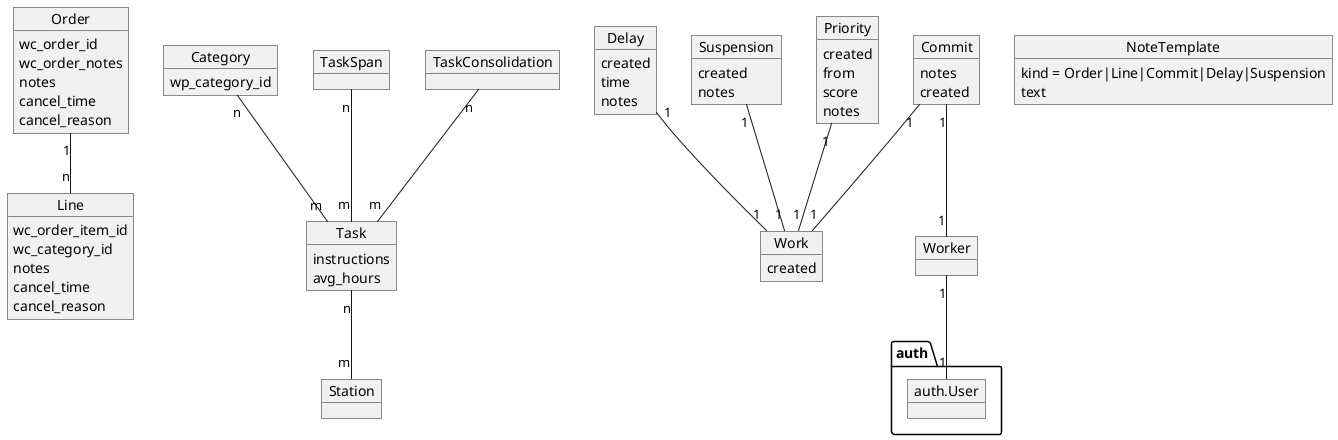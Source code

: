 @startuml

/'

When an order is completed (or reaches a configured completion state) in a
WooCommerce site, a plugin notifies the Iris site with the order details. This
details are stored in the models `Order` and `Line`. Both models keep the
corresponding Wordpress ids and a custom `notes` field to track extra
information provided by the plugin or recorded while working in the Iris site.
The items in the model `Line` also keep an identifier for the WooCommerce
category. Also, an extra field will keep track of the order notes specified in
the WooCommerce site (also using the plugin).

'/

object Order
object Line

Order "1" -- "n" Line

Order : wc_order_id
Order : wc_order_notes
Order : notes

Line : wc_order_item_id
Line : wc_category_id
Line : notes

/'

In the Iris site, another model called `Category` maps each WooCommerce
category identifier with a set of items in the model `Task`. Each task has
also individual `instructions`.

When a new item is created in the model `Line`, the category is checked and the
appropriate set of actual tasks are created as entries in a model called
`Work`. Each of this works, when completed, will span extra works according to
another model called `TaskSpan`. Also, some tasks will be spawned when a set of
tasks for the same line are completed (only when they are all completed).  This
tasks depending on sets of tasks are kept in the model `TaskConsolidation`.

'/

object Category

Category : wp_category_id

object Task

Category "n" -- "m" Task

Task : instructions

object Work
object TaskSpan
object TaskConsolidation

TaskSpan "n" -- "m" Task
TaskConsolidation "n" -- "m" Task

/'

The items in the models `Task`, `Category`, `TaskSpan` and `TaskConsolidation`
represent trees of works needed to consider an order fulfilled.

The works can be completed by any worker, identified in the model `Worker` and
connected to an Django `User`. The works are marked as completed creating a
new item in another model called `Commit`. This commits also have `notes`.

'/

object Worker
object auth.User

Worker "1" -- "1" auth.User

object Commit

Commit "1" -- "1" Worker
Commit "1" -- "1" Work

Commit : notes

/'

The items in `Work` and `Commit` are timestamped to keep track of the amount
of time needed by each item in an Order and offer proper estimations and
reports. For the estimations, information about average times needed per task
will be recorded in the `Task` model.

'/

Work : created
Commit : created
Task : avg_hours

/'

Each order and line can be canceled with a `reason` field. Either in the Iris
site or by the WooCommerce plugin.

Deletion of orders or lines will be notified to Iris to have the time and
reason updated. Reason will be a custom text like "Deleted in WooCommerce.".

When two orders are related because of a cancellation (ex: a correct new order
replaced an incorrect obsolete one) the operator in the WooCommerce site can
add this information in the order notes (and they will be notified by the
plugin, as said above).

'/

Order : cancel_time
Order : cancel_reason
Line : cancel_time
Line : cancel_reason

/'

The main purpose of the Iris site is to keep a list of station profiles in a
`Station` model and offer a detail page for each station when the workers in
the station can see the tasks pending work and the information needed for each
task. The secondary purpose is to help with the estimation of order completion
times and the tertiary purpose is to offer insights into work efficiency and
performance.

'/

object Station

Task "n" -- "m" Station

/'

The interface will be keep as simple as possible and will have utilities to
ease the interaction using touch screens. A simple way to switch between
workers profiles or an alternative should be provided. Also, a system for
adding common notes using a few touches may be helpful.

'/

object NoteTemplate
NoteTemplate : kind = Order|Line|Commit|Delay|Suspension
NoteTemplate : text

/'

Abnormal workflows in works will be handled using extra models:

'/

/'

- The `Delay` model, with a specific time specified to hide the work in the
  station during that time and a note.

'/

object Delay

Delay "1" -- "1" Work

Delay : created
Delay : time
Delay : notes

/'

- The `Suspension` model, for halts in works without time estimations, also
  with a note.

'/

object Suspension

Suspension "1" -- "1" Work

Suspension : created
Suspension : notes

/'

- The `Priority` model, to give extra priority to certain work from a specific
  date. This will override the default FIFO order for works with a different
  score. The higher the score the higher the priority.

'/

object Priority

Priority "1" -- "1" Work

Priority : created
Priority : from
Priority : score
Priority : notes

/'

A system of alerts to handle delays or suspensions is also considerably
useful to have, but in the meantime, an screen to show them should be enough.

'/

@enduml
